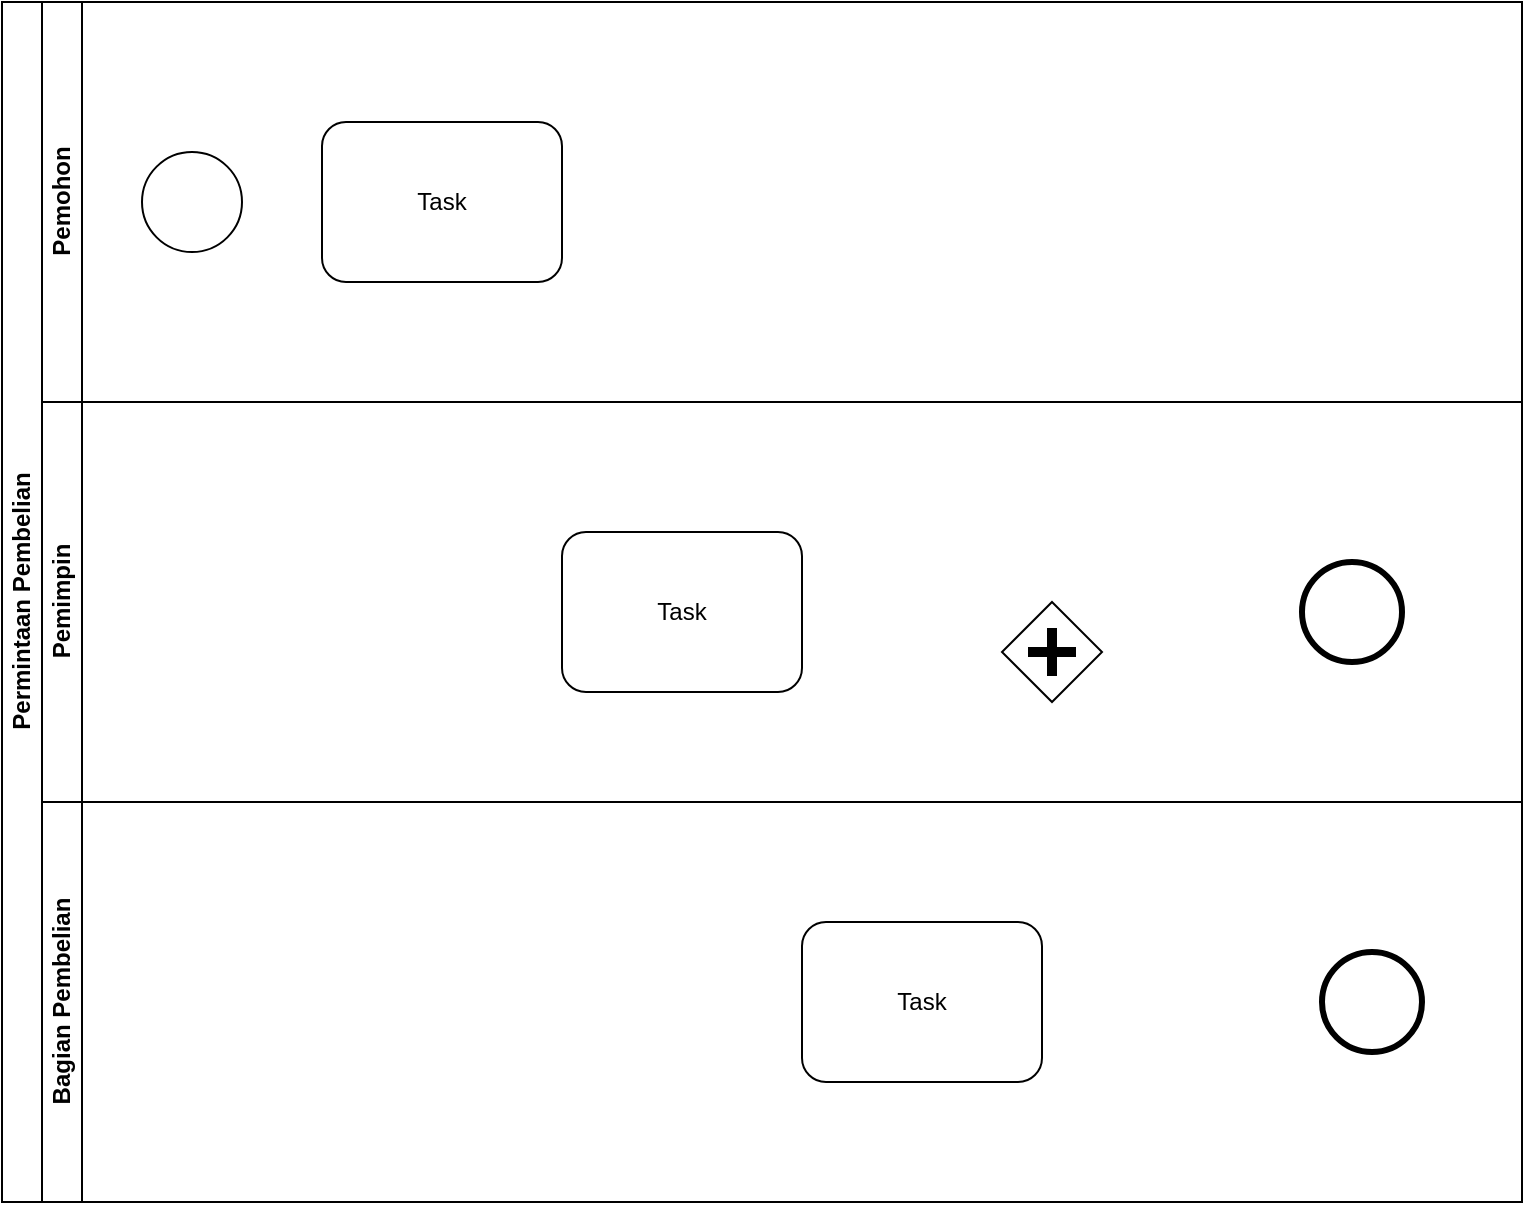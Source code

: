 <mxfile version="13.8.2" type="github">
  <diagram id="yO2m6IJOwGG7Xonu4USR" name="Page-1">
    <mxGraphModel dx="1240" dy="703" grid="1" gridSize="10" guides="1" tooltips="1" connect="1" arrows="1" fold="1" page="1" pageScale="1" pageWidth="850" pageHeight="1100" math="0" shadow="0">
      <root>
        <mxCell id="0" />
        <mxCell id="1" parent="0" />
        <mxCell id="8wucHVrvaksiZ-zuGLNL-1" value="&lt;div&gt;Permintaan Pembelian&lt;/div&gt;" style="swimlane;html=1;childLayout=stackLayout;resizeParent=1;resizeParentMax=0;horizontal=0;startSize=20;horizontalStack=0;" vertex="1" parent="1">
          <mxGeometry x="40" y="80" width="760" height="600" as="geometry" />
        </mxCell>
        <mxCell id="8wucHVrvaksiZ-zuGLNL-2" value="Pemohon" style="swimlane;html=1;startSize=20;horizontal=0;" vertex="1" parent="8wucHVrvaksiZ-zuGLNL-1">
          <mxGeometry x="20" width="740" height="200" as="geometry" />
        </mxCell>
        <mxCell id="8wucHVrvaksiZ-zuGLNL-5" value="" style="shape=mxgraph.bpmn.shape;html=1;verticalLabelPosition=bottom;labelBackgroundColor=#ffffff;verticalAlign=top;align=center;perimeter=ellipsePerimeter;outlineConnect=0;outline=standard;symbol=general;" vertex="1" parent="8wucHVrvaksiZ-zuGLNL-2">
          <mxGeometry x="50" y="75" width="50" height="50" as="geometry" />
        </mxCell>
        <mxCell id="8wucHVrvaksiZ-zuGLNL-8" value="Task" style="shape=ext;rounded=1;html=1;whiteSpace=wrap;" vertex="1" parent="8wucHVrvaksiZ-zuGLNL-2">
          <mxGeometry x="140" y="60" width="120" height="80" as="geometry" />
        </mxCell>
        <mxCell id="8wucHVrvaksiZ-zuGLNL-3" value="Pemimpin" style="swimlane;html=1;startSize=20;horizontal=0;" vertex="1" parent="8wucHVrvaksiZ-zuGLNL-1">
          <mxGeometry x="20" y="200" width="740" height="200" as="geometry" />
        </mxCell>
        <mxCell id="8wucHVrvaksiZ-zuGLNL-6" value="" style="shape=mxgraph.bpmn.shape;html=1;verticalLabelPosition=bottom;labelBackgroundColor=#ffffff;verticalAlign=top;align=center;perimeter=ellipsePerimeter;outlineConnect=0;outline=end;symbol=general;" vertex="1" parent="8wucHVrvaksiZ-zuGLNL-3">
          <mxGeometry x="630" y="80" width="50" height="50" as="geometry" />
        </mxCell>
        <mxCell id="8wucHVrvaksiZ-zuGLNL-9" value="Task" style="shape=ext;rounded=1;html=1;whiteSpace=wrap;" vertex="1" parent="8wucHVrvaksiZ-zuGLNL-3">
          <mxGeometry x="260" y="65" width="120" height="80" as="geometry" />
        </mxCell>
        <mxCell id="8wucHVrvaksiZ-zuGLNL-4" value="Bagian Pembelian" style="swimlane;html=1;startSize=20;horizontal=0;" vertex="1" parent="8wucHVrvaksiZ-zuGLNL-1">
          <mxGeometry x="20" y="400" width="740" height="200" as="geometry" />
        </mxCell>
        <mxCell id="8wucHVrvaksiZ-zuGLNL-7" value="" style="shape=mxgraph.bpmn.shape;html=1;verticalLabelPosition=bottom;labelBackgroundColor=#ffffff;verticalAlign=top;align=center;perimeter=ellipsePerimeter;outlineConnect=0;outline=end;symbol=general;" vertex="1" parent="8wucHVrvaksiZ-zuGLNL-4">
          <mxGeometry x="640" y="75" width="50" height="50" as="geometry" />
        </mxCell>
        <mxCell id="8wucHVrvaksiZ-zuGLNL-10" value="Task" style="shape=ext;rounded=1;html=1;whiteSpace=wrap;" vertex="1" parent="8wucHVrvaksiZ-zuGLNL-4">
          <mxGeometry x="380" y="60" width="120" height="80" as="geometry" />
        </mxCell>
        <mxCell id="8wucHVrvaksiZ-zuGLNL-11" value="" style="shape=mxgraph.bpmn.shape;html=1;verticalLabelPosition=bottom;labelBackgroundColor=#ffffff;verticalAlign=top;align=center;perimeter=rhombusPerimeter;background=gateway;outlineConnect=0;outline=none;symbol=parallelGw;" vertex="1" parent="1">
          <mxGeometry x="540" y="380" width="50" height="50" as="geometry" />
        </mxCell>
      </root>
    </mxGraphModel>
  </diagram>
</mxfile>
